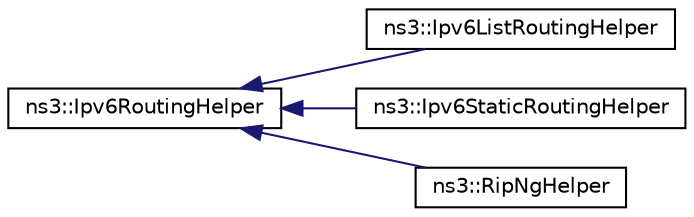 digraph "Graphical Class Hierarchy"
{
 // LATEX_PDF_SIZE
  edge [fontname="Helvetica",fontsize="10",labelfontname="Helvetica",labelfontsize="10"];
  node [fontname="Helvetica",fontsize="10",shape=record];
  rankdir="LR";
  Node0 [label="ns3::Ipv6RoutingHelper",height=0.2,width=0.4,color="black", fillcolor="white", style="filled",URL="$classns3_1_1_ipv6_routing_helper.html",tooltip="A factory to create ns3::Ipv6RoutingProtocol objects."];
  Node0 -> Node1 [dir="back",color="midnightblue",fontsize="10",style="solid",fontname="Helvetica"];
  Node1 [label="ns3::Ipv6ListRoutingHelper",height=0.2,width=0.4,color="black", fillcolor="white", style="filled",URL="$classns3_1_1_ipv6_list_routing_helper.html",tooltip="Helper class that adds ns3::Ipv6ListRouting objects."];
  Node0 -> Node2 [dir="back",color="midnightblue",fontsize="10",style="solid",fontname="Helvetica"];
  Node2 [label="ns3::Ipv6StaticRoutingHelper",height=0.2,width=0.4,color="black", fillcolor="white", style="filled",URL="$classns3_1_1_ipv6_static_routing_helper.html",tooltip="Helper class that adds ns3::Ipv6StaticRouting objects."];
  Node0 -> Node3 [dir="back",color="midnightblue",fontsize="10",style="solid",fontname="Helvetica"];
  Node3 [label="ns3::RipNgHelper",height=0.2,width=0.4,color="black", fillcolor="white", style="filled",URL="$classns3_1_1_rip_ng_helper.html",tooltip="Helper class that adds RIPng routing to nodes."];
}
